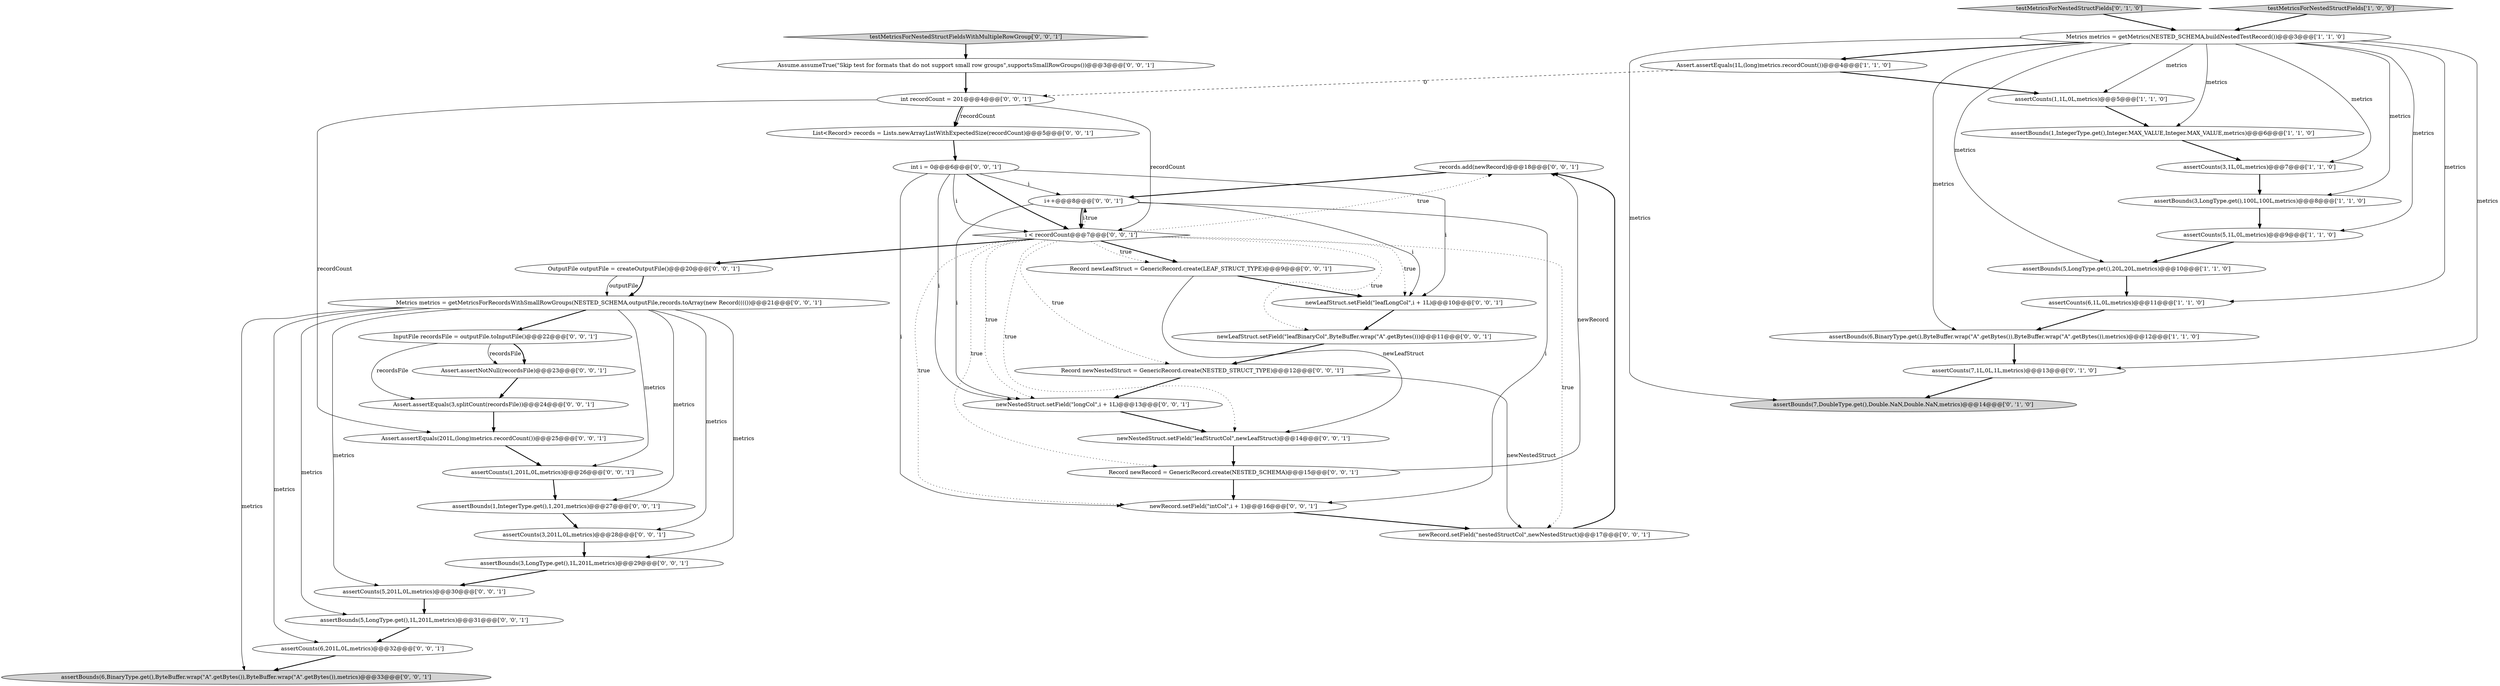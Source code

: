 digraph {
38 [style = filled, label = "records.add(newRecord)@@@18@@@['0', '0', '1']", fillcolor = white, shape = ellipse image = "AAA0AAABBB3BBB"];
34 [style = filled, label = "int recordCount = 201@@@4@@@['0', '0', '1']", fillcolor = white, shape = ellipse image = "AAA0AAABBB3BBB"];
6 [style = filled, label = "assertCounts(1,1L,0L,metrics)@@@5@@@['1', '1', '0']", fillcolor = white, shape = ellipse image = "AAA0AAABBB1BBB"];
22 [style = filled, label = "assertCounts(5,201L,0L,metrics)@@@30@@@['0', '0', '1']", fillcolor = white, shape = ellipse image = "AAA0AAABBB3BBB"];
26 [style = filled, label = "Record newRecord = GenericRecord.create(NESTED_SCHEMA)@@@15@@@['0', '0', '1']", fillcolor = white, shape = ellipse image = "AAA0AAABBB3BBB"];
41 [style = filled, label = "Assume.assumeTrue(\"Skip test for formats that do not support small row groups\",supportsSmallRowGroups())@@@3@@@['0', '0', '1']", fillcolor = white, shape = ellipse image = "AAA0AAABBB3BBB"];
33 [style = filled, label = "assertCounts(3,201L,0L,metrics)@@@28@@@['0', '0', '1']", fillcolor = white, shape = ellipse image = "AAA0AAABBB3BBB"];
4 [style = filled, label = "assertBounds(6,BinaryType.get(),ByteBuffer.wrap(\"A\".getBytes()),ByteBuffer.wrap(\"A\".getBytes()),metrics)@@@12@@@['1', '1', '0']", fillcolor = white, shape = ellipse image = "AAA0AAABBB1BBB"];
21 [style = filled, label = "newLeafStruct.setField(\"leafBinaryCol\",ByteBuffer.wrap(\"A\".getBytes()))@@@11@@@['0', '0', '1']", fillcolor = white, shape = ellipse image = "AAA0AAABBB3BBB"];
40 [style = filled, label = "InputFile recordsFile = outputFile.toInputFile()@@@22@@@['0', '0', '1']", fillcolor = white, shape = ellipse image = "AAA0AAABBB3BBB"];
10 [style = filled, label = "Assert.assertEquals(1L,(long)metrics.recordCount())@@@4@@@['1', '1', '0']", fillcolor = white, shape = ellipse image = "AAA0AAABBB1BBB"];
36 [style = filled, label = "Assert.assertEquals(201L,(long)metrics.recordCount())@@@25@@@['0', '0', '1']", fillcolor = white, shape = ellipse image = "AAA0AAABBB3BBB"];
5 [style = filled, label = "assertBounds(1,IntegerType.get(),Integer.MAX_VALUE,Integer.MAX_VALUE,metrics)@@@6@@@['1', '1', '0']", fillcolor = white, shape = ellipse image = "AAA0AAABBB1BBB"];
39 [style = filled, label = "newRecord.setField(\"nestedStructCol\",newNestedStruct)@@@17@@@['0', '0', '1']", fillcolor = white, shape = ellipse image = "AAA0AAABBB3BBB"];
19 [style = filled, label = "assertBounds(5,LongType.get(),1L,201L,metrics)@@@31@@@['0', '0', '1']", fillcolor = white, shape = ellipse image = "AAA0AAABBB3BBB"];
14 [style = filled, label = "newRecord.setField(\"intCol\",i + 1)@@@16@@@['0', '0', '1']", fillcolor = white, shape = ellipse image = "AAA0AAABBB3BBB"];
13 [style = filled, label = "testMetricsForNestedStructFields['0', '1', '0']", fillcolor = lightgray, shape = diamond image = "AAA0AAABBB2BBB"];
44 [style = filled, label = "assertBounds(6,BinaryType.get(),ByteBuffer.wrap(\"A\".getBytes()),ByteBuffer.wrap(\"A\".getBytes()),metrics)@@@33@@@['0', '0', '1']", fillcolor = lightgray, shape = ellipse image = "AAA0AAABBB3BBB"];
20 [style = filled, label = "i < recordCount@@@7@@@['0', '0', '1']", fillcolor = white, shape = diamond image = "AAA0AAABBB3BBB"];
11 [style = filled, label = "assertBounds(7,DoubleType.get(),Double.NaN,Double.NaN,metrics)@@@14@@@['0', '1', '0']", fillcolor = lightgray, shape = ellipse image = "AAA1AAABBB2BBB"];
15 [style = filled, label = "Record newNestedStruct = GenericRecord.create(NESTED_STRUCT_TYPE)@@@12@@@['0', '0', '1']", fillcolor = white, shape = ellipse image = "AAA0AAABBB3BBB"];
32 [style = filled, label = "assertCounts(6,201L,0L,metrics)@@@32@@@['0', '0', '1']", fillcolor = white, shape = ellipse image = "AAA0AAABBB3BBB"];
1 [style = filled, label = "Metrics metrics = getMetrics(NESTED_SCHEMA,buildNestedTestRecord())@@@3@@@['1', '1', '0']", fillcolor = white, shape = ellipse image = "AAA0AAABBB1BBB"];
3 [style = filled, label = "assertCounts(3,1L,0L,metrics)@@@7@@@['1', '1', '0']", fillcolor = white, shape = ellipse image = "AAA0AAABBB1BBB"];
37 [style = filled, label = "Record newLeafStruct = GenericRecord.create(LEAF_STRUCT_TYPE)@@@9@@@['0', '0', '1']", fillcolor = white, shape = ellipse image = "AAA0AAABBB3BBB"];
2 [style = filled, label = "testMetricsForNestedStructFields['1', '0', '0']", fillcolor = lightgray, shape = diamond image = "AAA0AAABBB1BBB"];
17 [style = filled, label = "newNestedStruct.setField(\"leafStructCol\",newLeafStruct)@@@14@@@['0', '0', '1']", fillcolor = white, shape = ellipse image = "AAA0AAABBB3BBB"];
35 [style = filled, label = "Metrics metrics = getMetricsForRecordsWithSmallRowGroups(NESTED_SCHEMA,outputFile,records.toArray(new Record(((())@@@21@@@['0', '0', '1']", fillcolor = white, shape = ellipse image = "AAA0AAABBB3BBB"];
27 [style = filled, label = "Assert.assertEquals(3,splitCount(recordsFile))@@@24@@@['0', '0', '1']", fillcolor = white, shape = ellipse image = "AAA0AAABBB3BBB"];
24 [style = filled, label = "assertBounds(3,LongType.get(),1L,201L,metrics)@@@29@@@['0', '0', '1']", fillcolor = white, shape = ellipse image = "AAA0AAABBB3BBB"];
0 [style = filled, label = "assertCounts(5,1L,0L,metrics)@@@9@@@['1', '1', '0']", fillcolor = white, shape = ellipse image = "AAA0AAABBB1BBB"];
28 [style = filled, label = "List<Record> records = Lists.newArrayListWithExpectedSize(recordCount)@@@5@@@['0', '0', '1']", fillcolor = white, shape = ellipse image = "AAA0AAABBB3BBB"];
7 [style = filled, label = "assertBounds(5,LongType.get(),20L,20L,metrics)@@@10@@@['1', '1', '0']", fillcolor = white, shape = ellipse image = "AAA0AAABBB1BBB"];
43 [style = filled, label = "Assert.assertNotNull(recordsFile)@@@23@@@['0', '0', '1']", fillcolor = white, shape = ellipse image = "AAA0AAABBB3BBB"];
29 [style = filled, label = "OutputFile outputFile = createOutputFile()@@@20@@@['0', '0', '1']", fillcolor = white, shape = ellipse image = "AAA0AAABBB3BBB"];
8 [style = filled, label = "assertBounds(3,LongType.get(),100L,100L,metrics)@@@8@@@['1', '1', '0']", fillcolor = white, shape = ellipse image = "AAA0AAABBB1BBB"];
16 [style = filled, label = "i++@@@8@@@['0', '0', '1']", fillcolor = white, shape = ellipse image = "AAA0AAABBB3BBB"];
30 [style = filled, label = "newNestedStruct.setField(\"longCol\",i + 1L)@@@13@@@['0', '0', '1']", fillcolor = white, shape = ellipse image = "AAA0AAABBB3BBB"];
12 [style = filled, label = "assertCounts(7,1L,0L,1L,metrics)@@@13@@@['0', '1', '0']", fillcolor = white, shape = ellipse image = "AAA1AAABBB2BBB"];
31 [style = filled, label = "assertBounds(1,IntegerType.get(),1,201,metrics)@@@27@@@['0', '0', '1']", fillcolor = white, shape = ellipse image = "AAA0AAABBB3BBB"];
42 [style = filled, label = "newLeafStruct.setField(\"leafLongCol\",i + 1L)@@@10@@@['0', '0', '1']", fillcolor = white, shape = ellipse image = "AAA0AAABBB3BBB"];
23 [style = filled, label = "int i = 0@@@6@@@['0', '0', '1']", fillcolor = white, shape = ellipse image = "AAA0AAABBB3BBB"];
25 [style = filled, label = "assertCounts(1,201L,0L,metrics)@@@26@@@['0', '0', '1']", fillcolor = white, shape = ellipse image = "AAA0AAABBB3BBB"];
9 [style = filled, label = "assertCounts(6,1L,0L,metrics)@@@11@@@['1', '1', '0']", fillcolor = white, shape = ellipse image = "AAA0AAABBB1BBB"];
18 [style = filled, label = "testMetricsForNestedStructFieldsWithMultipleRowGroup['0', '0', '1']", fillcolor = lightgray, shape = diamond image = "AAA0AAABBB3BBB"];
20->37 [style = bold, label=""];
20->21 [style = dotted, label="true"];
23->30 [style = solid, label="i"];
1->11 [style = solid, label="metrics"];
1->12 [style = solid, label="metrics"];
1->7 [style = solid, label="metrics"];
42->21 [style = bold, label=""];
23->16 [style = solid, label="i"];
18->41 [style = bold, label=""];
10->34 [style = dashed, label="0"];
20->39 [style = dotted, label="true"];
37->42 [style = bold, label=""];
2->1 [style = bold, label=""];
6->5 [style = bold, label=""];
35->19 [style = solid, label="metrics"];
13->1 [style = bold, label=""];
41->34 [style = bold, label=""];
35->25 [style = solid, label="metrics"];
35->33 [style = solid, label="metrics"];
31->33 [style = bold, label=""];
33->24 [style = bold, label=""];
29->35 [style = solid, label="outputFile"];
34->36 [style = solid, label="recordCount"];
20->14 [style = dotted, label="true"];
35->40 [style = bold, label=""];
20->37 [style = dotted, label="true"];
1->10 [style = bold, label=""];
34->28 [style = bold, label=""];
20->42 [style = dotted, label="true"];
0->7 [style = bold, label=""];
7->9 [style = bold, label=""];
14->39 [style = bold, label=""];
16->30 [style = solid, label="i"];
19->32 [style = bold, label=""];
16->42 [style = solid, label="i"];
1->6 [style = solid, label="metrics"];
20->38 [style = dotted, label="true"];
20->16 [style = dotted, label="true"];
38->16 [style = bold, label=""];
23->20 [style = solid, label="i"];
3->8 [style = bold, label=""];
20->30 [style = dotted, label="true"];
4->12 [style = bold, label=""];
43->27 [style = bold, label=""];
20->29 [style = bold, label=""];
40->43 [style = solid, label="recordsFile"];
16->20 [style = solid, label="i"];
23->42 [style = solid, label="i"];
30->17 [style = bold, label=""];
1->9 [style = solid, label="metrics"];
26->38 [style = solid, label="newRecord"];
1->8 [style = solid, label="metrics"];
1->3 [style = solid, label="metrics"];
35->32 [style = solid, label="metrics"];
15->30 [style = bold, label=""];
22->19 [style = bold, label=""];
16->14 [style = solid, label="i"];
17->26 [style = bold, label=""];
34->20 [style = solid, label="recordCount"];
10->6 [style = bold, label=""];
21->15 [style = bold, label=""];
9->4 [style = bold, label=""];
35->24 [style = solid, label="metrics"];
8->0 [style = bold, label=""];
40->43 [style = bold, label=""];
29->35 [style = bold, label=""];
28->23 [style = bold, label=""];
20->17 [style = dotted, label="true"];
26->14 [style = bold, label=""];
23->20 [style = bold, label=""];
15->39 [style = solid, label="newNestedStruct"];
25->31 [style = bold, label=""];
1->5 [style = solid, label="metrics"];
1->0 [style = solid, label="metrics"];
35->31 [style = solid, label="metrics"];
5->3 [style = bold, label=""];
20->26 [style = dotted, label="true"];
39->38 [style = bold, label=""];
37->17 [style = solid, label="newLeafStruct"];
35->44 [style = solid, label="metrics"];
24->22 [style = bold, label=""];
1->4 [style = solid, label="metrics"];
20->15 [style = dotted, label="true"];
27->36 [style = bold, label=""];
23->14 [style = solid, label="i"];
16->20 [style = bold, label=""];
32->44 [style = bold, label=""];
12->11 [style = bold, label=""];
35->22 [style = solid, label="metrics"];
40->27 [style = solid, label="recordsFile"];
34->28 [style = solid, label="recordCount"];
36->25 [style = bold, label=""];
}

